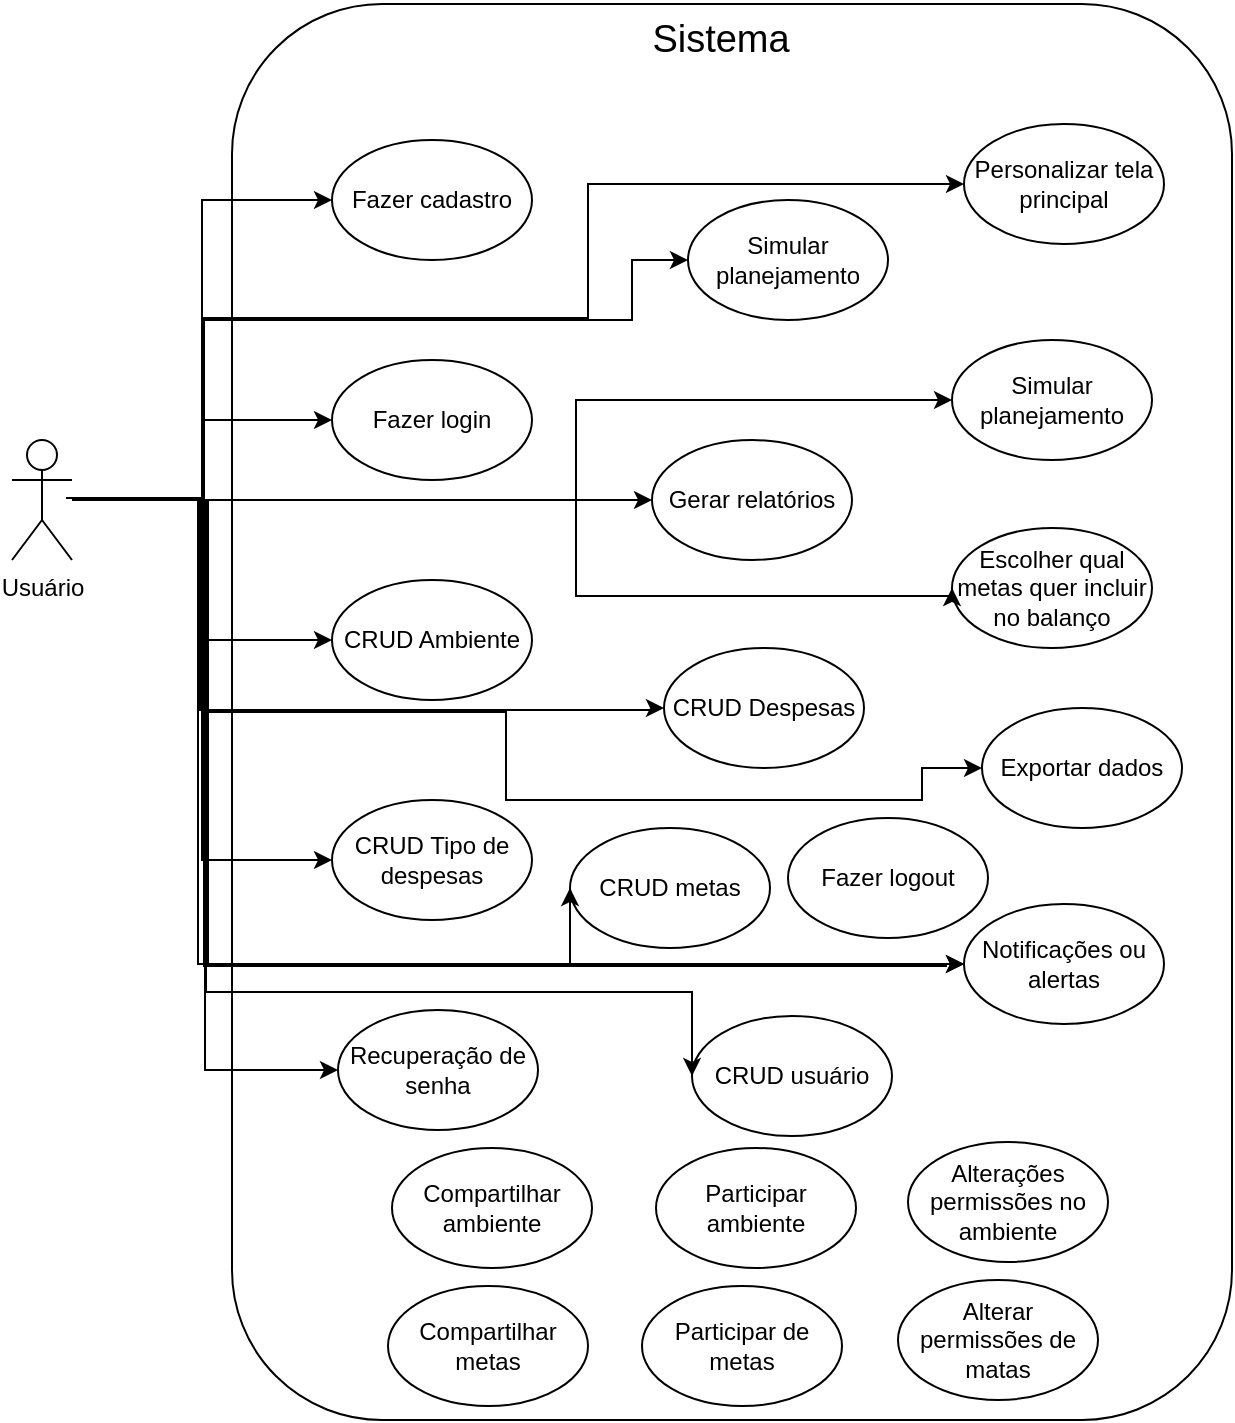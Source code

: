 <mxfile version="27.0.5">
  <diagram name="Página-1" id="8-zg-FutYgX1FDoIY-Lt">
    <mxGraphModel dx="1042" dy="626" grid="0" gridSize="10" guides="1" tooltips="1" connect="1" arrows="1" fold="1" page="1" pageScale="1" pageWidth="827" pageHeight="1169" background="#ffffff" math="0" shadow="0">
      <root>
        <mxCell id="0" />
        <mxCell id="1" parent="0" />
        <mxCell id="9RZHDo-6hjRNsBoWMsQF-5" value="" style="rounded=1;whiteSpace=wrap;html=1;fillColor=none;strokeColor=#000000;" vertex="1" parent="1">
          <mxGeometry x="170" y="102" width="500" height="708" as="geometry" />
        </mxCell>
        <mxCell id="9RZHDo-6hjRNsBoWMsQF-24" style="edgeStyle=orthogonalEdgeStyle;rounded=0;orthogonalLoop=1;jettySize=auto;html=1;entryX=0;entryY=0.5;entryDx=0;entryDy=0;strokeColor=#000000;" edge="1" parent="1" source="9RZHDo-6hjRNsBoWMsQF-2" target="9RZHDo-6hjRNsBoWMsQF-10">
          <mxGeometry relative="1" as="geometry" />
        </mxCell>
        <mxCell id="9RZHDo-6hjRNsBoWMsQF-25" style="edgeStyle=orthogonalEdgeStyle;rounded=0;orthogonalLoop=1;jettySize=auto;html=1;entryX=0;entryY=0.5;entryDx=0;entryDy=0;strokeColor=#000000;" edge="1" parent="1" source="9RZHDo-6hjRNsBoWMsQF-2" target="9RZHDo-6hjRNsBoWMsQF-11">
          <mxGeometry relative="1" as="geometry" />
        </mxCell>
        <mxCell id="9RZHDo-6hjRNsBoWMsQF-26" style="edgeStyle=orthogonalEdgeStyle;rounded=0;orthogonalLoop=1;jettySize=auto;html=1;entryX=0;entryY=0.5;entryDx=0;entryDy=0;strokeColor=#000000;" edge="1" parent="1" source="9RZHDo-6hjRNsBoWMsQF-2" target="9RZHDo-6hjRNsBoWMsQF-12">
          <mxGeometry relative="1" as="geometry" />
        </mxCell>
        <mxCell id="9RZHDo-6hjRNsBoWMsQF-27" style="edgeStyle=orthogonalEdgeStyle;rounded=0;orthogonalLoop=1;jettySize=auto;html=1;entryX=0;entryY=0.5;entryDx=0;entryDy=0;strokeColor=#000000;" edge="1" parent="1" source="9RZHDo-6hjRNsBoWMsQF-2" target="9RZHDo-6hjRNsBoWMsQF-13">
          <mxGeometry relative="1" as="geometry" />
        </mxCell>
        <mxCell id="9RZHDo-6hjRNsBoWMsQF-28" style="edgeStyle=orthogonalEdgeStyle;rounded=0;orthogonalLoop=1;jettySize=auto;html=1;entryX=0;entryY=0.5;entryDx=0;entryDy=0;strokeColor=#000000;" edge="1" parent="1" source="9RZHDo-6hjRNsBoWMsQF-2" target="9RZHDo-6hjRNsBoWMsQF-17">
          <mxGeometry relative="1" as="geometry">
            <Array as="points">
              <mxPoint x="156" y="350" />
              <mxPoint x="156" y="260" />
              <mxPoint x="370" y="260" />
              <mxPoint x="370" y="230" />
            </Array>
          </mxGeometry>
        </mxCell>
        <mxCell id="9RZHDo-6hjRNsBoWMsQF-29" style="edgeStyle=orthogonalEdgeStyle;rounded=0;orthogonalLoop=1;jettySize=auto;html=1;entryX=0;entryY=0.5;entryDx=0;entryDy=0;strokeColor=#000000;" edge="1" parent="1" source="9RZHDo-6hjRNsBoWMsQF-2" target="9RZHDo-6hjRNsBoWMsQF-18">
          <mxGeometry relative="1" as="geometry" />
        </mxCell>
        <mxCell id="9RZHDo-6hjRNsBoWMsQF-30" style="edgeStyle=orthogonalEdgeStyle;rounded=0;orthogonalLoop=1;jettySize=auto;html=1;entryX=0;entryY=0.5;entryDx=0;entryDy=0;strokeColor=#000000;" edge="1" parent="1" source="9RZHDo-6hjRNsBoWMsQF-2" target="9RZHDo-6hjRNsBoWMsQF-15">
          <mxGeometry relative="1" as="geometry">
            <Array as="points">
              <mxPoint x="154" y="350" />
              <mxPoint x="154" y="455" />
              <mxPoint x="380" y="455" />
            </Array>
          </mxGeometry>
        </mxCell>
        <mxCell id="9RZHDo-6hjRNsBoWMsQF-32" style="edgeStyle=orthogonalEdgeStyle;rounded=0;orthogonalLoop=1;jettySize=auto;html=1;entryX=0;entryY=0.5;entryDx=0;entryDy=0;strokeColor=#000000;" edge="1" parent="1" source="9RZHDo-6hjRNsBoWMsQF-2" target="9RZHDo-6hjRNsBoWMsQF-22">
          <mxGeometry relative="1" as="geometry">
            <Array as="points">
              <mxPoint x="342" y="350" />
              <mxPoint x="342" y="398" />
              <mxPoint x="530" y="398" />
            </Array>
          </mxGeometry>
        </mxCell>
        <mxCell id="9RZHDo-6hjRNsBoWMsQF-33" style="edgeStyle=orthogonalEdgeStyle;rounded=0;orthogonalLoop=1;jettySize=auto;html=1;entryX=0;entryY=0.5;entryDx=0;entryDy=0;strokeColor=#000000;" edge="1" parent="1" source="9RZHDo-6hjRNsBoWMsQF-2" target="9RZHDo-6hjRNsBoWMsQF-21">
          <mxGeometry relative="1" as="geometry">
            <Array as="points">
              <mxPoint x="342" y="350" />
              <mxPoint x="342" y="300" />
            </Array>
          </mxGeometry>
        </mxCell>
        <mxCell id="9RZHDo-6hjRNsBoWMsQF-34" style="edgeStyle=orthogonalEdgeStyle;rounded=0;orthogonalLoop=1;jettySize=auto;html=1;entryX=0;entryY=0.5;entryDx=0;entryDy=0;strokeColor=#000000;" edge="1" parent="1" source="9RZHDo-6hjRNsBoWMsQF-2" target="9RZHDo-6hjRNsBoWMsQF-20">
          <mxGeometry relative="1" as="geometry">
            <Array as="points">
              <mxPoint x="156" y="350" />
              <mxPoint x="156" y="259" />
              <mxPoint x="348" y="259" />
              <mxPoint x="348" y="192" />
              <mxPoint x="530" y="192" />
            </Array>
          </mxGeometry>
        </mxCell>
        <mxCell id="9RZHDo-6hjRNsBoWMsQF-39" style="edgeStyle=orthogonalEdgeStyle;rounded=0;orthogonalLoop=1;jettySize=auto;html=1;entryX=0;entryY=0.5;entryDx=0;entryDy=0;strokeColor=#000000;" edge="1" parent="1" target="9RZHDo-6hjRNsBoWMsQF-35">
          <mxGeometry relative="1" as="geometry">
            <mxPoint x="87" y="349" as="sourcePoint" />
            <mxPoint x="536" y="483" as="targetPoint" />
            <Array as="points">
              <mxPoint x="155" y="349" />
              <mxPoint x="155" y="456" />
              <mxPoint x="307" y="456" />
              <mxPoint x="307" y="500" />
              <mxPoint x="515" y="500" />
              <mxPoint x="515" y="484" />
            </Array>
          </mxGeometry>
        </mxCell>
        <mxCell id="9RZHDo-6hjRNsBoWMsQF-40" style="edgeStyle=orthogonalEdgeStyle;rounded=0;orthogonalLoop=1;jettySize=auto;html=1;entryX=0;entryY=0.5;entryDx=0;entryDy=0;strokeColor=#000000;" edge="1" parent="1" source="9RZHDo-6hjRNsBoWMsQF-2" target="9RZHDo-6hjRNsBoWMsQF-38">
          <mxGeometry relative="1" as="geometry" />
        </mxCell>
        <mxCell id="9RZHDo-6hjRNsBoWMsQF-41" style="edgeStyle=orthogonalEdgeStyle;rounded=0;orthogonalLoop=1;jettySize=auto;html=1;entryX=0;entryY=0.5;entryDx=0;entryDy=0;strokeColor=#000000;" edge="1" parent="1" source="9RZHDo-6hjRNsBoWMsQF-2" target="9RZHDo-6hjRNsBoWMsQF-19">
          <mxGeometry relative="1" as="geometry">
            <Array as="points">
              <mxPoint x="156" y="350" />
              <mxPoint x="156" y="583" />
              <mxPoint x="339" y="583" />
            </Array>
          </mxGeometry>
        </mxCell>
        <mxCell id="9RZHDo-6hjRNsBoWMsQF-42" style="edgeStyle=orthogonalEdgeStyle;rounded=0;orthogonalLoop=1;jettySize=auto;html=1;entryX=0;entryY=0.5;entryDx=0;entryDy=0;strokeColor=#000000;" edge="1" parent="1" source="9RZHDo-6hjRNsBoWMsQF-2" target="9RZHDo-6hjRNsBoWMsQF-36">
          <mxGeometry relative="1" as="geometry">
            <Array as="points">
              <mxPoint x="157" y="350" />
              <mxPoint x="157" y="596" />
              <mxPoint x="400" y="596" />
            </Array>
          </mxGeometry>
        </mxCell>
        <mxCell id="9RZHDo-6hjRNsBoWMsQF-43" style="edgeStyle=orthogonalEdgeStyle;rounded=0;orthogonalLoop=1;jettySize=auto;html=1;entryX=0;entryY=0.5;entryDx=0;entryDy=0;" edge="1" parent="1" source="9RZHDo-6hjRNsBoWMsQF-2" target="9RZHDo-6hjRNsBoWMsQF-37">
          <mxGeometry relative="1" as="geometry">
            <Array as="points">
              <mxPoint x="153" y="350" />
              <mxPoint x="153" y="582" />
              <mxPoint x="513" y="582" />
            </Array>
          </mxGeometry>
        </mxCell>
        <mxCell id="9RZHDo-6hjRNsBoWMsQF-44" style="edgeStyle=orthogonalEdgeStyle;rounded=0;orthogonalLoop=1;jettySize=auto;html=1;entryX=0;entryY=0.5;entryDx=0;entryDy=0;strokeColor=#000000;" edge="1" parent="1" source="9RZHDo-6hjRNsBoWMsQF-2" target="9RZHDo-6hjRNsBoWMsQF-37">
          <mxGeometry relative="1" as="geometry">
            <Array as="points">
              <mxPoint x="158" y="350" />
              <mxPoint x="158" y="583" />
              <mxPoint x="527" y="583" />
            </Array>
          </mxGeometry>
        </mxCell>
        <mxCell id="9RZHDo-6hjRNsBoWMsQF-2" value="&lt;font style=&quot;color: rgb(0, 0, 0);&quot;&gt;Usuário&lt;/font&gt;" style="shape=umlActor;verticalLabelPosition=bottom;verticalAlign=top;html=1;fillColor=#FFFFFF;strokeColor=#000000;" vertex="1" parent="1">
          <mxGeometry x="60" y="320" width="30" height="60" as="geometry" />
        </mxCell>
        <mxCell id="9RZHDo-6hjRNsBoWMsQF-8" value="&lt;font style=&quot;color: rgb(0, 0, 0); font-size: 19px;&quot;&gt;Sistema&lt;/font&gt;" style="text;html=1;align=center;verticalAlign=middle;resizable=0;points=[];autosize=1;strokeColor=none;fillColor=none;" vertex="1" parent="1">
          <mxGeometry x="369" y="100" width="90" height="40" as="geometry" />
        </mxCell>
        <mxCell id="9RZHDo-6hjRNsBoWMsQF-10" value="&lt;font style=&quot;color: rgb(0, 0, 0);&quot;&gt;Fazer cadastro&lt;/font&gt;" style="ellipse;whiteSpace=wrap;html=1;fillColor=none;strokeColor=#000000;" vertex="1" parent="1">
          <mxGeometry x="220" y="170" width="100" height="60" as="geometry" />
        </mxCell>
        <mxCell id="9RZHDo-6hjRNsBoWMsQF-11" value="&lt;font style=&quot;color: rgb(0, 0, 0);&quot;&gt;Fazer login&lt;/font&gt;" style="ellipse;whiteSpace=wrap;html=1;fillColor=none;strokeColor=#000000;" vertex="1" parent="1">
          <mxGeometry x="220" y="280" width="100" height="60" as="geometry" />
        </mxCell>
        <mxCell id="9RZHDo-6hjRNsBoWMsQF-12" value="&lt;font style=&quot;color: rgb(0, 0, 0);&quot;&gt;CRUD Ambiente&lt;/font&gt;" style="ellipse;whiteSpace=wrap;html=1;fillColor=none;strokeColor=#000000;" vertex="1" parent="1">
          <mxGeometry x="220" y="390" width="100" height="60" as="geometry" />
        </mxCell>
        <mxCell id="9RZHDo-6hjRNsBoWMsQF-13" value="&lt;font style=&quot;color: rgb(0, 0, 0);&quot;&gt;CRUD Tipo de despesas&lt;/font&gt;" style="ellipse;whiteSpace=wrap;html=1;fillColor=none;strokeColor=#000000;" vertex="1" parent="1">
          <mxGeometry x="220" y="500" width="100" height="60" as="geometry" />
        </mxCell>
        <mxCell id="9RZHDo-6hjRNsBoWMsQF-15" value="&lt;font style=&quot;color: rgb(0, 0, 0);&quot;&gt;CRUD Despesas&lt;/font&gt;" style="ellipse;whiteSpace=wrap;html=1;fillColor=none;strokeColor=#000000;" vertex="1" parent="1">
          <mxGeometry x="386" y="424" width="100" height="60" as="geometry" />
        </mxCell>
        <mxCell id="9RZHDo-6hjRNsBoWMsQF-17" value="&lt;font style=&quot;color: rgb(0, 0, 0);&quot;&gt;Simular planejamento&lt;/font&gt;" style="ellipse;whiteSpace=wrap;html=1;fillColor=none;strokeColor=#000000;" vertex="1" parent="1">
          <mxGeometry x="398" y="200" width="100" height="60" as="geometry" />
        </mxCell>
        <mxCell id="9RZHDo-6hjRNsBoWMsQF-18" value="&lt;font color=&quot;#000000&quot;&gt;Gerar relatórios&lt;/font&gt;" style="ellipse;whiteSpace=wrap;html=1;fillColor=none;strokeColor=#000000;" vertex="1" parent="1">
          <mxGeometry x="380" y="320" width="100" height="60" as="geometry" />
        </mxCell>
        <mxCell id="9RZHDo-6hjRNsBoWMsQF-19" value="&lt;font color=&quot;#000000&quot;&gt;CRUD metas&lt;/font&gt;" style="ellipse;whiteSpace=wrap;html=1;fillColor=none;strokeColor=#000000;" vertex="1" parent="1">
          <mxGeometry x="339" y="514" width="100" height="60" as="geometry" />
        </mxCell>
        <mxCell id="9RZHDo-6hjRNsBoWMsQF-20" value="&lt;font style=&quot;color: rgb(0, 0, 0);&quot;&gt;Personalizar tela principal&lt;/font&gt;" style="ellipse;whiteSpace=wrap;html=1;fillColor=none;strokeColor=#000000;" vertex="1" parent="1">
          <mxGeometry x="536" y="162" width="100" height="60" as="geometry" />
        </mxCell>
        <mxCell id="9RZHDo-6hjRNsBoWMsQF-21" value="&lt;font style=&quot;color: rgb(0, 0, 0);&quot;&gt;Simular planejamento&lt;/font&gt;" style="ellipse;whiteSpace=wrap;html=1;fillColor=none;strokeColor=#000000;" vertex="1" parent="1">
          <mxGeometry x="530" y="270" width="100" height="60" as="geometry" />
        </mxCell>
        <mxCell id="9RZHDo-6hjRNsBoWMsQF-22" value="&lt;font color=&quot;#000000&quot;&gt;Escolher qual metas quer incluir no balanço&lt;/font&gt;" style="ellipse;whiteSpace=wrap;html=1;fillColor=none;strokeColor=#000000;" vertex="1" parent="1">
          <mxGeometry x="530" y="364" width="100" height="60" as="geometry" />
        </mxCell>
        <mxCell id="9RZHDo-6hjRNsBoWMsQF-35" value="&lt;font color=&quot;#000000&quot;&gt;Exportar dados&lt;/font&gt;" style="ellipse;whiteSpace=wrap;html=1;fillColor=none;strokeColor=#000000;" vertex="1" parent="1">
          <mxGeometry x="545" y="454" width="100" height="60" as="geometry" />
        </mxCell>
        <mxCell id="9RZHDo-6hjRNsBoWMsQF-36" value="&lt;font color=&quot;#000000&quot;&gt;CRUD usuário&lt;/font&gt;" style="ellipse;whiteSpace=wrap;html=1;fillColor=none;strokeColor=#000000;" vertex="1" parent="1">
          <mxGeometry x="400" y="608" width="100" height="60" as="geometry" />
        </mxCell>
        <mxCell id="9RZHDo-6hjRNsBoWMsQF-37" value="&lt;font color=&quot;#000000&quot;&gt;Notificações ou alertas&lt;/font&gt;" style="ellipse;whiteSpace=wrap;html=1;fillColor=none;strokeColor=#000000;" vertex="1" parent="1">
          <mxGeometry x="536" y="552" width="100" height="60" as="geometry" />
        </mxCell>
        <mxCell id="9RZHDo-6hjRNsBoWMsQF-38" value="&lt;font color=&quot;#000000&quot;&gt;Recuperação de senha&lt;/font&gt;" style="ellipse;whiteSpace=wrap;html=1;fillColor=none;strokeColor=#000000;" vertex="1" parent="1">
          <mxGeometry x="223" y="605" width="100" height="60" as="geometry" />
        </mxCell>
        <mxCell id="9RZHDo-6hjRNsBoWMsQF-45" value="&lt;font color=&quot;#000000&quot;&gt;Fazer logout&lt;/font&gt;" style="ellipse;whiteSpace=wrap;html=1;fillColor=none;strokeColor=#000000;" vertex="1" parent="1">
          <mxGeometry x="448" y="509" width="100" height="60" as="geometry" />
        </mxCell>
        <mxCell id="9RZHDo-6hjRNsBoWMsQF-46" value="&lt;font color=&quot;#000000&quot;&gt;Compartilhar ambiente&lt;/font&gt;" style="ellipse;whiteSpace=wrap;html=1;fillColor=none;strokeColor=#000000;" vertex="1" parent="1">
          <mxGeometry x="250" y="674" width="100" height="60" as="geometry" />
        </mxCell>
        <mxCell id="9RZHDo-6hjRNsBoWMsQF-47" value="&lt;font color=&quot;#000000&quot;&gt;Participar ambiente&lt;/font&gt;" style="ellipse;whiteSpace=wrap;html=1;fillColor=none;strokeColor=#000000;" vertex="1" parent="1">
          <mxGeometry x="382" y="674" width="100" height="60" as="geometry" />
        </mxCell>
        <mxCell id="9RZHDo-6hjRNsBoWMsQF-48" value="&lt;font color=&quot;#000000&quot;&gt;Alterações permissões no ambiente&lt;/font&gt;" style="ellipse;whiteSpace=wrap;html=1;fillColor=none;strokeColor=#000000;" vertex="1" parent="1">
          <mxGeometry x="508" y="671" width="100" height="60" as="geometry" />
        </mxCell>
        <mxCell id="9RZHDo-6hjRNsBoWMsQF-49" value="&lt;font color=&quot;#000000&quot;&gt;Compartilhar metas&lt;/font&gt;" style="ellipse;whiteSpace=wrap;html=1;fillColor=none;strokeColor=#000000;" vertex="1" parent="1">
          <mxGeometry x="248" y="743" width="100" height="60" as="geometry" />
        </mxCell>
        <mxCell id="9RZHDo-6hjRNsBoWMsQF-50" value="&lt;font color=&quot;#000000&quot;&gt;Alterar permissões de matas&lt;/font&gt;" style="ellipse;whiteSpace=wrap;html=1;fillColor=none;strokeColor=#000000;" vertex="1" parent="1">
          <mxGeometry x="503" y="740" width="100" height="60" as="geometry" />
        </mxCell>
        <mxCell id="9RZHDo-6hjRNsBoWMsQF-51" value="&lt;font color=&quot;#000000&quot;&gt;Participar de metas&lt;/font&gt;" style="ellipse;whiteSpace=wrap;html=1;fillColor=none;strokeColor=#000000;" vertex="1" parent="1">
          <mxGeometry x="375" y="743" width="100" height="60" as="geometry" />
        </mxCell>
      </root>
    </mxGraphModel>
  </diagram>
</mxfile>
